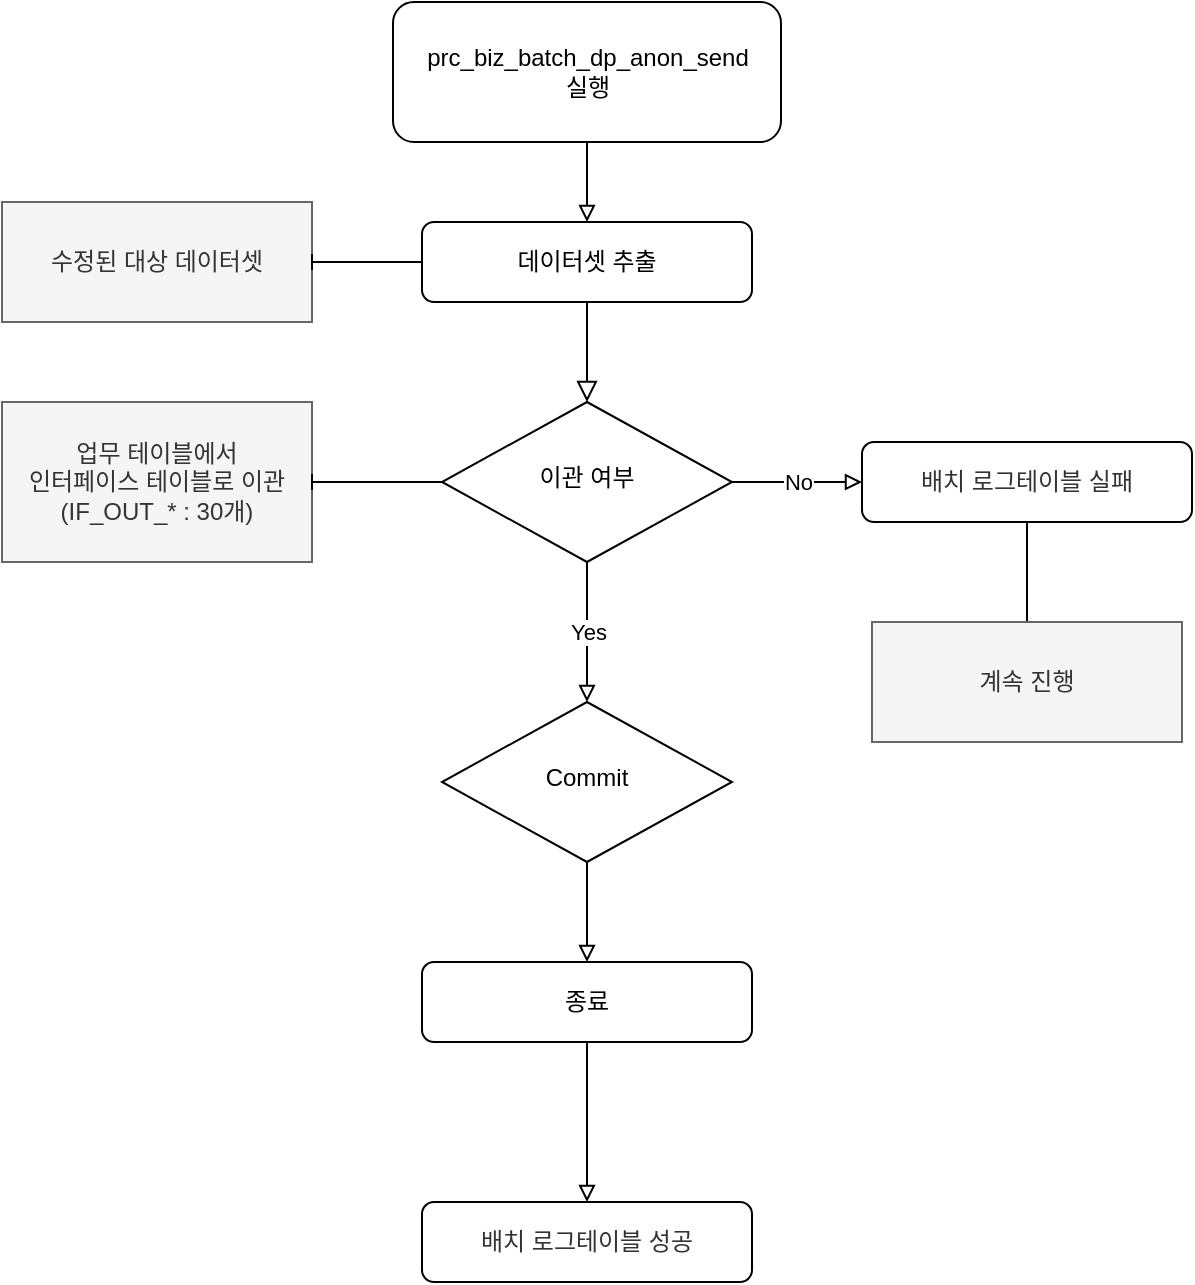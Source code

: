 <mxfile version="20.3.7" type="github" pages="2">
  <diagram id="C5RBs43oDa-KdzZeNtuy" name="Page-1">
    <mxGraphModel dx="2062" dy="1154" grid="1" gridSize="10" guides="1" tooltips="1" connect="1" arrows="1" fold="1" page="1" pageScale="1" pageWidth="827" pageHeight="1169" math="0" shadow="0">
      <root>
        <mxCell id="WIyWlLk6GJQsqaUBKTNV-0" />
        <mxCell id="WIyWlLk6GJQsqaUBKTNV-1" parent="WIyWlLk6GJQsqaUBKTNV-0" />
        <mxCell id="WIyWlLk6GJQsqaUBKTNV-3" value="데이터셋 추출" style="rounded=1;whiteSpace=wrap;html=1;fontSize=12;glass=0;strokeWidth=1;shadow=0;" parent="WIyWlLk6GJQsqaUBKTNV-1" vertex="1">
          <mxGeometry x="326" y="190" width="165" height="40" as="geometry" />
        </mxCell>
        <mxCell id="WIyWlLk6GJQsqaUBKTNV-6" value="이관 여부" style="rhombus;whiteSpace=wrap;html=1;shadow=0;fontFamily=Helvetica;fontSize=12;align=center;strokeWidth=1;spacing=6;spacingTop=-4;" parent="WIyWlLk6GJQsqaUBKTNV-1" vertex="1">
          <mxGeometry x="336" y="280" width="145" height="80" as="geometry" />
        </mxCell>
        <mxCell id="WIyWlLk6GJQsqaUBKTNV-2" value="" style="rounded=0;html=1;jettySize=auto;orthogonalLoop=1;fontSize=11;endArrow=block;endFill=0;endSize=8;strokeWidth=1;shadow=0;labelBackgroundColor=none;edgeStyle=orthogonalEdgeStyle;" parent="WIyWlLk6GJQsqaUBKTNV-1" source="WIyWlLk6GJQsqaUBKTNV-3" target="WIyWlLk6GJQsqaUBKTNV-6" edge="1">
          <mxGeometry relative="1" as="geometry" />
        </mxCell>
        <mxCell id="cvXRUhGtZtmQz_hgx9b6-32" style="edgeStyle=orthogonalEdgeStyle;rounded=0;orthogonalLoop=1;jettySize=auto;html=1;entryX=0.5;entryY=0;entryDx=0;entryDy=0;strokeColor=default;fontFamily=Helvetica;fontSize=12;fontColor=default;endArrow=baseDash;endFill=0;" parent="WIyWlLk6GJQsqaUBKTNV-1" source="WIyWlLk6GJQsqaUBKTNV-7" target="cvXRUhGtZtmQz_hgx9b6-21" edge="1">
          <mxGeometry relative="1" as="geometry" />
        </mxCell>
        <mxCell id="WIyWlLk6GJQsqaUBKTNV-7" value="&lt;span style=&quot;color: rgb(51, 51, 51);&quot;&gt;배치 로그테이블 실패&lt;/span&gt;" style="rounded=1;whiteSpace=wrap;html=1;fontSize=12;glass=0;strokeWidth=1;shadow=0;" parent="WIyWlLk6GJQsqaUBKTNV-1" vertex="1">
          <mxGeometry x="546" y="300" width="165" height="40" as="geometry" />
        </mxCell>
        <mxCell id="cvXRUhGtZtmQz_hgx9b6-6" value="No" style="edgeStyle=orthogonalEdgeStyle;rounded=0;orthogonalLoop=1;jettySize=auto;html=1;entryX=0;entryY=0.5;entryDx=0;entryDy=0;endArrow=block;endFill=0;" parent="WIyWlLk6GJQsqaUBKTNV-1" source="WIyWlLk6GJQsqaUBKTNV-6" target="WIyWlLk6GJQsqaUBKTNV-7" edge="1">
          <mxGeometry relative="1" as="geometry" />
        </mxCell>
        <mxCell id="cvXRUhGtZtmQz_hgx9b6-29" style="edgeStyle=orthogonalEdgeStyle;rounded=0;orthogonalLoop=1;jettySize=auto;html=1;entryX=0.5;entryY=0;entryDx=0;entryDy=0;strokeColor=default;fontFamily=Helvetica;fontSize=12;fontColor=default;endArrow=block;endFill=0;" parent="WIyWlLk6GJQsqaUBKTNV-1" source="WIyWlLk6GJQsqaUBKTNV-10" target="WIyWlLk6GJQsqaUBKTNV-11" edge="1">
          <mxGeometry relative="1" as="geometry" />
        </mxCell>
        <mxCell id="WIyWlLk6GJQsqaUBKTNV-10" value="Commit" style="rhombus;whiteSpace=wrap;html=1;shadow=0;fontFamily=Helvetica;fontSize=12;align=center;strokeWidth=1;spacing=6;spacingTop=-4;" parent="WIyWlLk6GJQsqaUBKTNV-1" vertex="1">
          <mxGeometry x="336" y="430" width="145" height="80" as="geometry" />
        </mxCell>
        <mxCell id="cvXRUhGtZtmQz_hgx9b6-5" value="Yes" style="edgeStyle=orthogonalEdgeStyle;rounded=0;orthogonalLoop=1;jettySize=auto;html=1;exitX=0.5;exitY=1;exitDx=0;exitDy=0;endArrow=block;endFill=0;" parent="WIyWlLk6GJQsqaUBKTNV-1" source="WIyWlLk6GJQsqaUBKTNV-6" target="WIyWlLk6GJQsqaUBKTNV-10" edge="1">
          <mxGeometry relative="1" as="geometry" />
        </mxCell>
        <mxCell id="cvXRUhGtZtmQz_hgx9b6-34" value="" style="edgeStyle=orthogonalEdgeStyle;rounded=0;orthogonalLoop=1;jettySize=auto;html=1;strokeColor=default;fontFamily=Helvetica;fontSize=12;fontColor=default;endArrow=block;endFill=0;" parent="WIyWlLk6GJQsqaUBKTNV-1" source="WIyWlLk6GJQsqaUBKTNV-11" target="cvXRUhGtZtmQz_hgx9b6-33" edge="1">
          <mxGeometry relative="1" as="geometry" />
        </mxCell>
        <mxCell id="WIyWlLk6GJQsqaUBKTNV-11" value="종료" style="rounded=1;whiteSpace=wrap;html=1;fontSize=12;glass=0;strokeWidth=1;shadow=0;" parent="WIyWlLk6GJQsqaUBKTNV-1" vertex="1">
          <mxGeometry x="326" y="560" width="165" height="40" as="geometry" />
        </mxCell>
        <mxCell id="_vldt-JVYSPxojjHOOxf-2" value="업무 테이블에서 &lt;br&gt;인터페이스 테이블로 이관&lt;br&gt;(IF_OUT_* : 30개)" style="rounded=0;whiteSpace=wrap;html=1;fillColor=#f5f5f5;fontColor=#333333;strokeColor=#666666;" parent="WIyWlLk6GJQsqaUBKTNV-1" vertex="1">
          <mxGeometry x="116" y="280" width="155" height="80" as="geometry" />
        </mxCell>
        <mxCell id="cvXRUhGtZtmQz_hgx9b6-2" style="edgeStyle=orthogonalEdgeStyle;rounded=0;orthogonalLoop=1;jettySize=auto;html=1;exitX=0;exitY=0.5;exitDx=0;exitDy=0;entryX=1;entryY=0.5;entryDx=0;entryDy=0;endArrow=baseDash;endFill=0;" parent="WIyWlLk6GJQsqaUBKTNV-1" source="WIyWlLk6GJQsqaUBKTNV-6" target="_vldt-JVYSPxojjHOOxf-2" edge="1">
          <mxGeometry relative="1" as="geometry" />
        </mxCell>
        <mxCell id="_vldt-JVYSPxojjHOOxf-12" value="수정된 대상 데이터셋" style="rounded=0;whiteSpace=wrap;html=1;fillColor=#f5f5f5;fontColor=#333333;strokeColor=#666666;" parent="WIyWlLk6GJQsqaUBKTNV-1" vertex="1">
          <mxGeometry x="116" y="180" width="155" height="60" as="geometry" />
        </mxCell>
        <mxCell id="cvXRUhGtZtmQz_hgx9b6-3" style="edgeStyle=orthogonalEdgeStyle;rounded=0;orthogonalLoop=1;jettySize=auto;html=1;exitX=0;exitY=0.5;exitDx=0;exitDy=0;entryX=1;entryY=0.5;entryDx=0;entryDy=0;endArrow=baseDash;endFill=0;" parent="WIyWlLk6GJQsqaUBKTNV-1" source="WIyWlLk6GJQsqaUBKTNV-3" target="_vldt-JVYSPxojjHOOxf-12" edge="1">
          <mxGeometry relative="1" as="geometry" />
        </mxCell>
        <mxCell id="_vldt-JVYSPxojjHOOxf-15" style="edgeStyle=orthogonalEdgeStyle;rounded=0;orthogonalLoop=1;jettySize=auto;html=1;endArrow=block;endFill=0;" parent="WIyWlLk6GJQsqaUBKTNV-1" source="_vldt-JVYSPxojjHOOxf-14" target="WIyWlLk6GJQsqaUBKTNV-3" edge="1">
          <mxGeometry relative="1" as="geometry" />
        </mxCell>
        <mxCell id="_vldt-JVYSPxojjHOOxf-14" value="&lt;span style=&quot;text-align: left;&quot;&gt;prc_biz_batch_dp_anon_send&lt;br&gt;실행&lt;br&gt;&lt;/span&gt;" style="rounded=1;whiteSpace=wrap;html=1;fontSize=12;glass=0;strokeWidth=1;shadow=0;" parent="WIyWlLk6GJQsqaUBKTNV-1" vertex="1">
          <mxGeometry x="311.5" y="80" width="194" height="70" as="geometry" />
        </mxCell>
        <mxCell id="cvXRUhGtZtmQz_hgx9b6-21" value="계속 진행" style="rounded=0;whiteSpace=wrap;html=1;fillColor=#f5f5f5;fontColor=#333333;strokeColor=#666666;" parent="WIyWlLk6GJQsqaUBKTNV-1" vertex="1">
          <mxGeometry x="551" y="390" width="155" height="60" as="geometry" />
        </mxCell>
        <mxCell id="cvXRUhGtZtmQz_hgx9b6-33" value="&lt;span style=&quot;color: rgb(51, 51, 51);&quot;&gt;배치 로그테이블 성공&lt;/span&gt;" style="rounded=1;whiteSpace=wrap;html=1;fontSize=12;glass=0;strokeWidth=1;shadow=0;" parent="WIyWlLk6GJQsqaUBKTNV-1" vertex="1">
          <mxGeometry x="326" y="680" width="165" height="40" as="geometry" />
        </mxCell>
      </root>
    </mxGraphModel>
  </diagram>
  <diagram name="Page-1의 복사본" id="SGLTMNCBRMr3EnKSjaw1">
    <mxGraphModel dx="2062" dy="1154" grid="1" gridSize="10" guides="1" tooltips="1" connect="1" arrows="1" fold="1" page="1" pageScale="1" pageWidth="827" pageHeight="1169" math="0" shadow="0">
      <root>
        <mxCell id="W4etyBrsqC0gpYIXXC2X-0" />
        <mxCell id="W4etyBrsqC0gpYIXXC2X-1" parent="W4etyBrsqC0gpYIXXC2X-0" />
        <mxCell id="W4etyBrsqC0gpYIXXC2X-2" value="인터페이스 테이블&lt;br&gt;진행중 상태로 변경" style="rounded=1;whiteSpace=wrap;html=1;fontSize=12;glass=0;strokeWidth=1;shadow=0;" parent="W4etyBrsqC0gpYIXXC2X-1" vertex="1">
          <mxGeometry x="326" y="190" width="165" height="40" as="geometry" />
        </mxCell>
        <mxCell id="FSHV3DUFGtR2ZcuqRpZN-3" value="Yes" style="edgeStyle=orthogonalEdgeStyle;rounded=0;orthogonalLoop=1;jettySize=auto;html=1;strokeColor=default;fontFamily=Helvetica;fontSize=12;fontColor=default;endArrow=block;endFill=0;" parent="W4etyBrsqC0gpYIXXC2X-1" source="W4etyBrsqC0gpYIXXC2X-3" target="FSHV3DUFGtR2ZcuqRpZN-2" edge="1">
          <mxGeometry relative="1" as="geometry" />
        </mxCell>
        <mxCell id="W4etyBrsqC0gpYIXXC2X-3" value="삭제 및 삽입 여부" style="rhombus;whiteSpace=wrap;html=1;shadow=0;fontFamily=Helvetica;fontSize=12;align=center;strokeWidth=1;spacing=6;spacingTop=-4;" parent="W4etyBrsqC0gpYIXXC2X-1" vertex="1">
          <mxGeometry x="336" y="280" width="145" height="80" as="geometry" />
        </mxCell>
        <mxCell id="W4etyBrsqC0gpYIXXC2X-4" value="" style="rounded=0;html=1;jettySize=auto;orthogonalLoop=1;fontSize=11;endArrow=block;endFill=0;endSize=8;strokeWidth=1;shadow=0;labelBackgroundColor=none;edgeStyle=orthogonalEdgeStyle;" parent="W4etyBrsqC0gpYIXXC2X-1" source="W4etyBrsqC0gpYIXXC2X-2" target="W4etyBrsqC0gpYIXXC2X-3" edge="1">
          <mxGeometry relative="1" as="geometry" />
        </mxCell>
        <mxCell id="W4etyBrsqC0gpYIXXC2X-5" style="edgeStyle=orthogonalEdgeStyle;rounded=0;orthogonalLoop=1;jettySize=auto;html=1;entryX=0.5;entryY=0;entryDx=0;entryDy=0;strokeColor=default;fontFamily=Helvetica;fontSize=12;fontColor=default;endArrow=baseDash;endFill=0;" parent="W4etyBrsqC0gpYIXXC2X-1" source="W4etyBrsqC0gpYIXXC2X-6" target="W4etyBrsqC0gpYIXXC2X-19" edge="1">
          <mxGeometry relative="1" as="geometry" />
        </mxCell>
        <mxCell id="W4etyBrsqC0gpYIXXC2X-6" value="&lt;font color=&quot;#333333&quot;&gt;Rollback&lt;/font&gt;" style="rounded=1;whiteSpace=wrap;html=1;fontSize=12;glass=0;strokeWidth=1;shadow=0;" parent="W4etyBrsqC0gpYIXXC2X-1" vertex="1">
          <mxGeometry x="546" y="300" width="165" height="40" as="geometry" />
        </mxCell>
        <mxCell id="W4etyBrsqC0gpYIXXC2X-7" value="No" style="edgeStyle=orthogonalEdgeStyle;rounded=0;orthogonalLoop=1;jettySize=auto;html=1;entryX=0;entryY=0.5;entryDx=0;entryDy=0;endArrow=block;endFill=0;" parent="W4etyBrsqC0gpYIXXC2X-1" source="W4etyBrsqC0gpYIXXC2X-3" target="W4etyBrsqC0gpYIXXC2X-6" edge="1">
          <mxGeometry relative="1" as="geometry" />
        </mxCell>
        <mxCell id="W4etyBrsqC0gpYIXXC2X-8" style="edgeStyle=orthogonalEdgeStyle;rounded=0;orthogonalLoop=1;jettySize=auto;html=1;entryX=0.5;entryY=0;entryDx=0;entryDy=0;strokeColor=default;fontFamily=Helvetica;fontSize=12;fontColor=default;endArrow=block;endFill=0;" parent="W4etyBrsqC0gpYIXXC2X-1" source="W4etyBrsqC0gpYIXXC2X-9" target="W4etyBrsqC0gpYIXXC2X-12" edge="1">
          <mxGeometry relative="1" as="geometry" />
        </mxCell>
        <mxCell id="W4etyBrsqC0gpYIXXC2X-9" value="Commit" style="rhombus;whiteSpace=wrap;html=1;shadow=0;fontFamily=Helvetica;fontSize=12;align=center;strokeWidth=1;spacing=6;spacingTop=-4;" parent="W4etyBrsqC0gpYIXXC2X-1" vertex="1">
          <mxGeometry x="336" y="582" width="145" height="80" as="geometry" />
        </mxCell>
        <mxCell id="W4etyBrsqC0gpYIXXC2X-11" value="" style="edgeStyle=orthogonalEdgeStyle;rounded=0;orthogonalLoop=1;jettySize=auto;html=1;strokeColor=default;fontFamily=Helvetica;fontSize=12;fontColor=default;endArrow=block;endFill=0;" parent="W4etyBrsqC0gpYIXXC2X-1" source="W4etyBrsqC0gpYIXXC2X-12" target="W4etyBrsqC0gpYIXXC2X-20" edge="1">
          <mxGeometry relative="1" as="geometry" />
        </mxCell>
        <mxCell id="W4etyBrsqC0gpYIXXC2X-12" value="종료" style="rounded=1;whiteSpace=wrap;html=1;fontSize=12;glass=0;strokeWidth=1;shadow=0;" parent="W4etyBrsqC0gpYIXXC2X-1" vertex="1">
          <mxGeometry x="326" y="712" width="165" height="40" as="geometry" />
        </mxCell>
        <mxCell id="W4etyBrsqC0gpYIXXC2X-13" value="인터페이스 테이블에서 &lt;br&gt;업무 테이블로 이관&lt;br&gt;데이터 삭제 및 삽입&lt;br&gt;(IF_IN_* : 12개)" style="rounded=0;whiteSpace=wrap;html=1;fillColor=#f5f5f5;fontColor=#333333;strokeColor=#666666;" parent="W4etyBrsqC0gpYIXXC2X-1" vertex="1">
          <mxGeometry x="116" y="280" width="155" height="80" as="geometry" />
        </mxCell>
        <mxCell id="W4etyBrsqC0gpYIXXC2X-14" style="edgeStyle=orthogonalEdgeStyle;rounded=0;orthogonalLoop=1;jettySize=auto;html=1;exitX=0;exitY=0.5;exitDx=0;exitDy=0;entryX=1;entryY=0.5;entryDx=0;entryDy=0;endArrow=baseDash;endFill=0;" parent="W4etyBrsqC0gpYIXXC2X-1" source="W4etyBrsqC0gpYIXXC2X-3" target="W4etyBrsqC0gpYIXXC2X-13" edge="1">
          <mxGeometry relative="1" as="geometry" />
        </mxCell>
        <mxCell id="W4etyBrsqC0gpYIXXC2X-15" value="중복 막기 위한" style="rounded=0;whiteSpace=wrap;html=1;fillColor=#f5f5f5;fontColor=#333333;strokeColor=#666666;" parent="W4etyBrsqC0gpYIXXC2X-1" vertex="1">
          <mxGeometry x="116" y="180" width="155" height="60" as="geometry" />
        </mxCell>
        <mxCell id="W4etyBrsqC0gpYIXXC2X-16" style="edgeStyle=orthogonalEdgeStyle;rounded=0;orthogonalLoop=1;jettySize=auto;html=1;exitX=0;exitY=0.5;exitDx=0;exitDy=0;entryX=1;entryY=0.5;entryDx=0;entryDy=0;endArrow=baseDash;endFill=0;" parent="W4etyBrsqC0gpYIXXC2X-1" source="W4etyBrsqC0gpYIXXC2X-2" target="W4etyBrsqC0gpYIXXC2X-15" edge="1">
          <mxGeometry relative="1" as="geometry" />
        </mxCell>
        <mxCell id="W4etyBrsqC0gpYIXXC2X-17" style="edgeStyle=orthogonalEdgeStyle;rounded=0;orthogonalLoop=1;jettySize=auto;html=1;endArrow=block;endFill=0;" parent="W4etyBrsqC0gpYIXXC2X-1" source="W4etyBrsqC0gpYIXXC2X-18" target="W4etyBrsqC0gpYIXXC2X-2" edge="1">
          <mxGeometry relative="1" as="geometry" />
        </mxCell>
        <mxCell id="W4etyBrsqC0gpYIXXC2X-18" value="&lt;span style=&quot;text-align: left;&quot;&gt;prc_biz_batch_dp_anon_receive&lt;br&gt;실행&lt;br&gt;&lt;/span&gt;" style="rounded=1;whiteSpace=wrap;html=1;fontSize=12;glass=0;strokeWidth=1;shadow=0;" parent="W4etyBrsqC0gpYIXXC2X-1" vertex="1">
          <mxGeometry x="311.5" y="80" width="194" height="70" as="geometry" />
        </mxCell>
        <mxCell id="W4etyBrsqC0gpYIXXC2X-19" value="배치 로그테이블 실패" style="rounded=0;whiteSpace=wrap;html=1;fillColor=#f5f5f5;fontColor=#333333;strokeColor=#666666;" parent="W4etyBrsqC0gpYIXXC2X-1" vertex="1">
          <mxGeometry x="551" y="500" width="155" height="60" as="geometry" />
        </mxCell>
        <mxCell id="W4etyBrsqC0gpYIXXC2X-20" value="&lt;span style=&quot;color: rgb(51, 51, 51);&quot;&gt;배치 로그테이블 성공&lt;/span&gt;" style="rounded=1;whiteSpace=wrap;html=1;fontSize=12;glass=0;strokeWidth=1;shadow=0;" parent="W4etyBrsqC0gpYIXXC2X-1" vertex="1">
          <mxGeometry x="326" y="832" width="165" height="40" as="geometry" />
        </mxCell>
        <mxCell id="FSHV3DUFGtR2ZcuqRpZN-6" style="edgeStyle=orthogonalEdgeStyle;rounded=0;orthogonalLoop=1;jettySize=auto;html=1;exitX=0;exitY=0.5;exitDx=0;exitDy=0;entryX=1;entryY=0.5;entryDx=0;entryDy=0;strokeColor=default;fontFamily=Helvetica;fontSize=12;fontColor=default;endArrow=baseDash;endFill=0;" parent="W4etyBrsqC0gpYIXXC2X-1" source="FSHV3DUFGtR2ZcuqRpZN-2" target="FSHV3DUFGtR2ZcuqRpZN-5" edge="1">
          <mxGeometry relative="1" as="geometry" />
        </mxCell>
        <mxCell id="FSHV3DUFGtR2ZcuqRpZN-7" value="Yes" style="edgeStyle=orthogonalEdgeStyle;rounded=0;orthogonalLoop=1;jettySize=auto;html=1;entryX=0.5;entryY=0;entryDx=0;entryDy=0;strokeColor=default;fontFamily=Helvetica;fontSize=12;fontColor=default;endArrow=block;endFill=0;" parent="W4etyBrsqC0gpYIXXC2X-1" source="FSHV3DUFGtR2ZcuqRpZN-2" target="W4etyBrsqC0gpYIXXC2X-9" edge="1">
          <mxGeometry relative="1" as="geometry" />
        </mxCell>
        <mxCell id="FSHV3DUFGtR2ZcuqRpZN-8" value="No" style="edgeStyle=orthogonalEdgeStyle;rounded=0;orthogonalLoop=1;jettySize=auto;html=1;strokeColor=default;fontFamily=Helvetica;fontSize=12;fontColor=default;endArrow=block;endFill=0;align=right;labelPosition=left;verticalLabelPosition=middle;verticalAlign=middle;" parent="W4etyBrsqC0gpYIXXC2X-1" source="FSHV3DUFGtR2ZcuqRpZN-2" target="W4etyBrsqC0gpYIXXC2X-6" edge="1">
          <mxGeometry x="-0.634" relative="1" as="geometry">
            <mxPoint as="offset" />
          </mxGeometry>
        </mxCell>
        <mxCell id="FSHV3DUFGtR2ZcuqRpZN-2" value="상태 업데이트 여부" style="rhombus;whiteSpace=wrap;html=1;shadow=0;fontFamily=Helvetica;fontSize=12;align=center;strokeWidth=1;spacing=6;spacingTop=-4;" parent="W4etyBrsqC0gpYIXXC2X-1" vertex="1">
          <mxGeometry x="336" y="420" width="145" height="80" as="geometry" />
        </mxCell>
        <mxCell id="FSHV3DUFGtR2ZcuqRpZN-5" value="데이터 상태 값 &lt;br&gt;및 &lt;br&gt;날짜 업데이트" style="rounded=0;whiteSpace=wrap;html=1;fillColor=#f5f5f5;fontColor=#333333;strokeColor=#666666;" parent="W4etyBrsqC0gpYIXXC2X-1" vertex="1">
          <mxGeometry x="116" y="420" width="155" height="80" as="geometry" />
        </mxCell>
      </root>
    </mxGraphModel>
  </diagram>
</mxfile>
